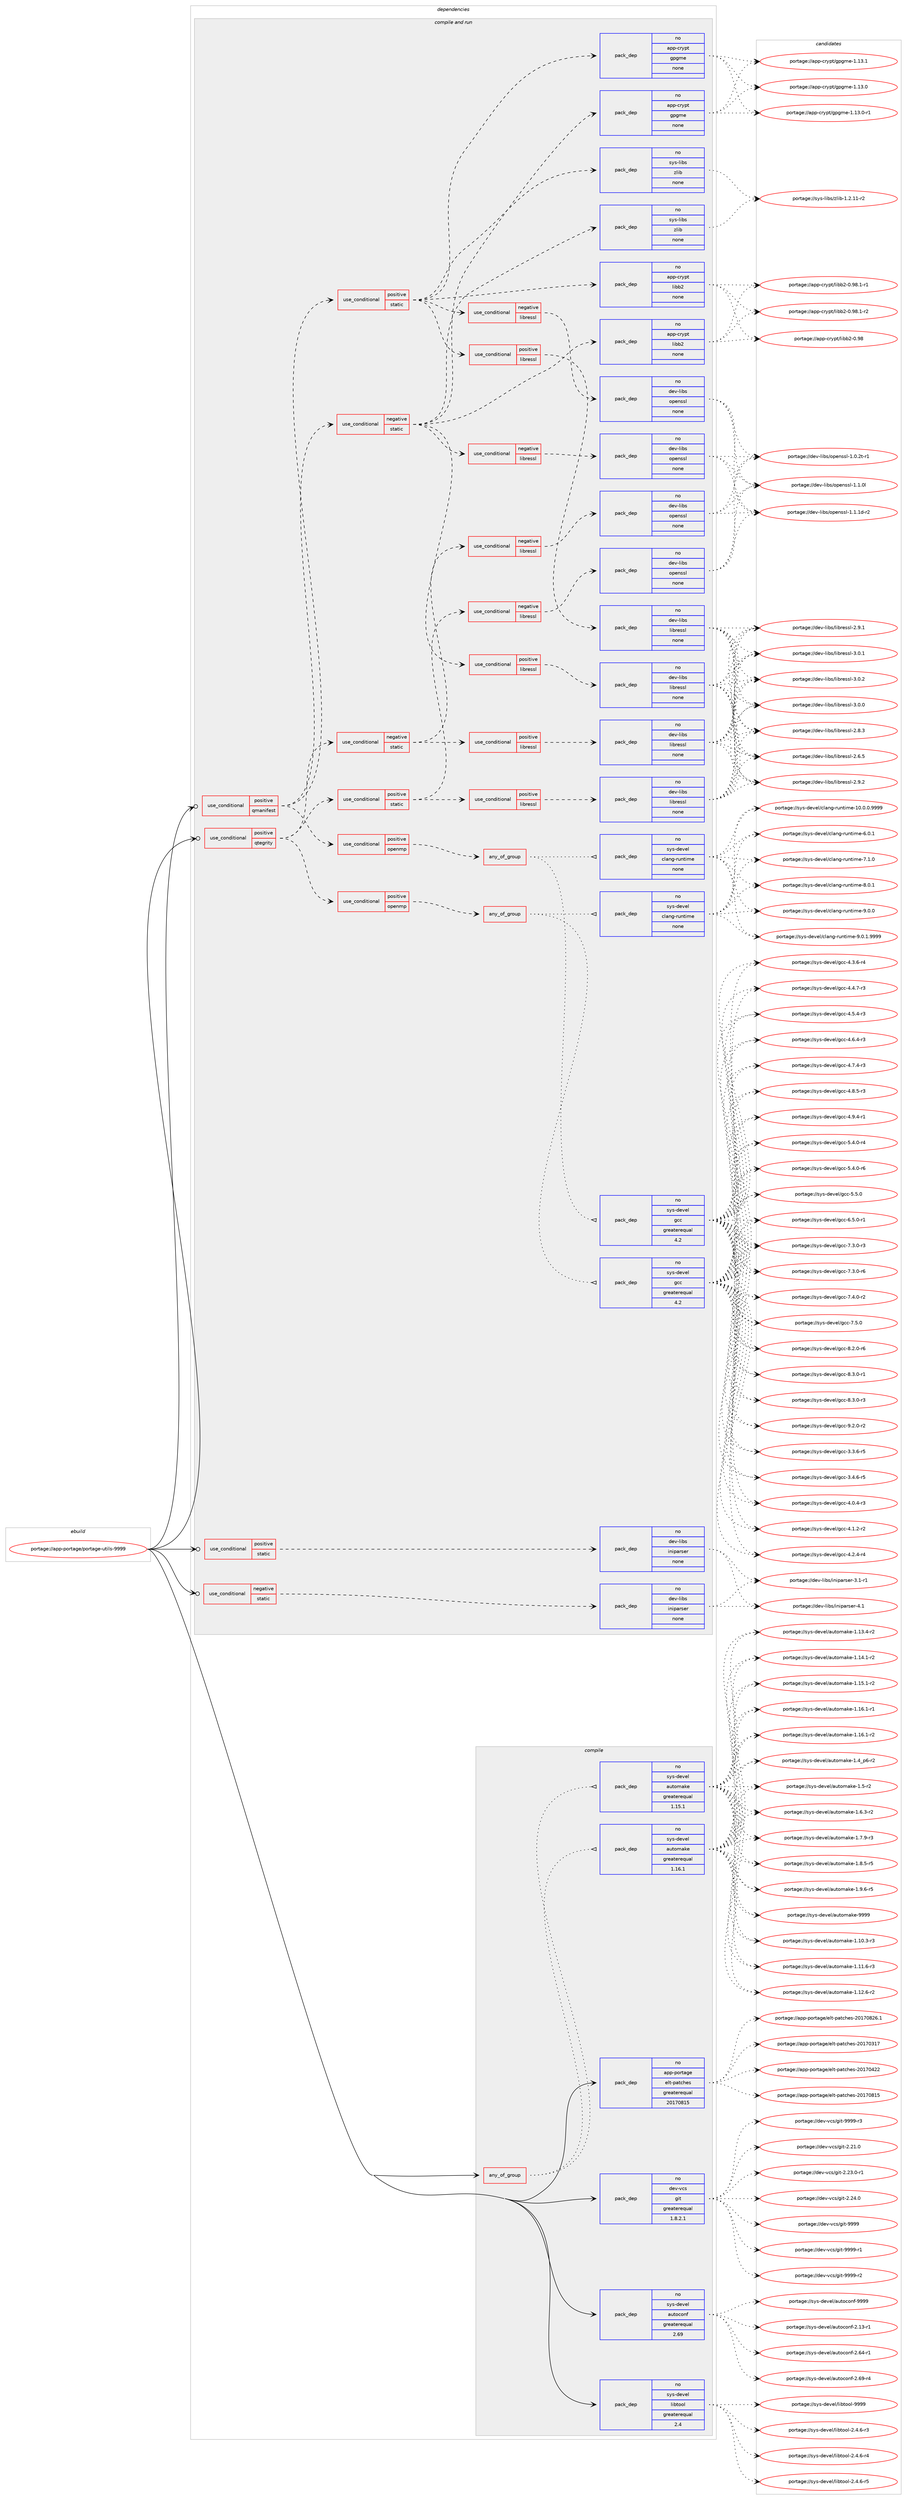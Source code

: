 digraph prolog {

# *************
# Graph options
# *************

newrank=true;
concentrate=true;
compound=true;
graph [rankdir=LR,fontname=Helvetica,fontsize=10,ranksep=1.5];#, ranksep=2.5, nodesep=0.2];
edge  [arrowhead=vee];
node  [fontname=Helvetica,fontsize=10];

# **********
# The ebuild
# **********

subgraph cluster_leftcol {
color=gray;
rank=same;
label=<<i>ebuild</i>>;
id [label="portage://app-portage/portage-utils-9999", color=red, width=4, href="../app-portage/portage-utils-9999.svg"];
}

# ****************
# The dependencies
# ****************

subgraph cluster_midcol {
color=gray;
label=<<i>dependencies</i>>;
subgraph cluster_compile {
fillcolor="#eeeeee";
style=filled;
label=<<i>compile</i>>;
subgraph any683 {
dependency42146 [label=<<TABLE BORDER="0" CELLBORDER="1" CELLSPACING="0" CELLPADDING="4"><TR><TD CELLPADDING="10">any_of_group</TD></TR></TABLE>>, shape=none, color=red];subgraph pack31049 {
dependency42147 [label=<<TABLE BORDER="0" CELLBORDER="1" CELLSPACING="0" CELLPADDING="4" WIDTH="220"><TR><TD ROWSPAN="6" CELLPADDING="30">pack_dep</TD></TR><TR><TD WIDTH="110">no</TD></TR><TR><TD>sys-devel</TD></TR><TR><TD>automake</TD></TR><TR><TD>greaterequal</TD></TR><TR><TD>1.16.1</TD></TR></TABLE>>, shape=none, color=blue];
}
dependency42146:e -> dependency42147:w [weight=20,style="dotted",arrowhead="oinv"];
subgraph pack31050 {
dependency42148 [label=<<TABLE BORDER="0" CELLBORDER="1" CELLSPACING="0" CELLPADDING="4" WIDTH="220"><TR><TD ROWSPAN="6" CELLPADDING="30">pack_dep</TD></TR><TR><TD WIDTH="110">no</TD></TR><TR><TD>sys-devel</TD></TR><TR><TD>automake</TD></TR><TR><TD>greaterequal</TD></TR><TR><TD>1.15.1</TD></TR></TABLE>>, shape=none, color=blue];
}
dependency42146:e -> dependency42148:w [weight=20,style="dotted",arrowhead="oinv"];
}
id:e -> dependency42146:w [weight=20,style="solid",arrowhead="vee"];
subgraph pack31051 {
dependency42149 [label=<<TABLE BORDER="0" CELLBORDER="1" CELLSPACING="0" CELLPADDING="4" WIDTH="220"><TR><TD ROWSPAN="6" CELLPADDING="30">pack_dep</TD></TR><TR><TD WIDTH="110">no</TD></TR><TR><TD>app-portage</TD></TR><TR><TD>elt-patches</TD></TR><TR><TD>greaterequal</TD></TR><TR><TD>20170815</TD></TR></TABLE>>, shape=none, color=blue];
}
id:e -> dependency42149:w [weight=20,style="solid",arrowhead="vee"];
subgraph pack31052 {
dependency42150 [label=<<TABLE BORDER="0" CELLBORDER="1" CELLSPACING="0" CELLPADDING="4" WIDTH="220"><TR><TD ROWSPAN="6" CELLPADDING="30">pack_dep</TD></TR><TR><TD WIDTH="110">no</TD></TR><TR><TD>dev-vcs</TD></TR><TR><TD>git</TD></TR><TR><TD>greaterequal</TD></TR><TR><TD>1.8.2.1</TD></TR></TABLE>>, shape=none, color=blue];
}
id:e -> dependency42150:w [weight=20,style="solid",arrowhead="vee"];
subgraph pack31053 {
dependency42151 [label=<<TABLE BORDER="0" CELLBORDER="1" CELLSPACING="0" CELLPADDING="4" WIDTH="220"><TR><TD ROWSPAN="6" CELLPADDING="30">pack_dep</TD></TR><TR><TD WIDTH="110">no</TD></TR><TR><TD>sys-devel</TD></TR><TR><TD>autoconf</TD></TR><TR><TD>greaterequal</TD></TR><TR><TD>2.69</TD></TR></TABLE>>, shape=none, color=blue];
}
id:e -> dependency42151:w [weight=20,style="solid",arrowhead="vee"];
subgraph pack31054 {
dependency42152 [label=<<TABLE BORDER="0" CELLBORDER="1" CELLSPACING="0" CELLPADDING="4" WIDTH="220"><TR><TD ROWSPAN="6" CELLPADDING="30">pack_dep</TD></TR><TR><TD WIDTH="110">no</TD></TR><TR><TD>sys-devel</TD></TR><TR><TD>libtool</TD></TR><TR><TD>greaterequal</TD></TR><TR><TD>2.4</TD></TR></TABLE>>, shape=none, color=blue];
}
id:e -> dependency42152:w [weight=20,style="solid",arrowhead="vee"];
}
subgraph cluster_compileandrun {
fillcolor="#eeeeee";
style=filled;
label=<<i>compile and run</i>>;
subgraph cond10396 {
dependency42153 [label=<<TABLE BORDER="0" CELLBORDER="1" CELLSPACING="0" CELLPADDING="4"><TR><TD ROWSPAN="3" CELLPADDING="10">use_conditional</TD></TR><TR><TD>negative</TD></TR><TR><TD>static</TD></TR></TABLE>>, shape=none, color=red];
subgraph pack31055 {
dependency42154 [label=<<TABLE BORDER="0" CELLBORDER="1" CELLSPACING="0" CELLPADDING="4" WIDTH="220"><TR><TD ROWSPAN="6" CELLPADDING="30">pack_dep</TD></TR><TR><TD WIDTH="110">no</TD></TR><TR><TD>dev-libs</TD></TR><TR><TD>iniparser</TD></TR><TR><TD>none</TD></TR><TR><TD></TD></TR></TABLE>>, shape=none, color=blue];
}
dependency42153:e -> dependency42154:w [weight=20,style="dashed",arrowhead="vee"];
}
id:e -> dependency42153:w [weight=20,style="solid",arrowhead="odotvee"];
subgraph cond10397 {
dependency42155 [label=<<TABLE BORDER="0" CELLBORDER="1" CELLSPACING="0" CELLPADDING="4"><TR><TD ROWSPAN="3" CELLPADDING="10">use_conditional</TD></TR><TR><TD>positive</TD></TR><TR><TD>qmanifest</TD></TR></TABLE>>, shape=none, color=red];
subgraph cond10398 {
dependency42156 [label=<<TABLE BORDER="0" CELLBORDER="1" CELLSPACING="0" CELLPADDING="4"><TR><TD ROWSPAN="3" CELLPADDING="10">use_conditional</TD></TR><TR><TD>positive</TD></TR><TR><TD>openmp</TD></TR></TABLE>>, shape=none, color=red];
subgraph any684 {
dependency42157 [label=<<TABLE BORDER="0" CELLBORDER="1" CELLSPACING="0" CELLPADDING="4"><TR><TD CELLPADDING="10">any_of_group</TD></TR></TABLE>>, shape=none, color=red];subgraph pack31056 {
dependency42158 [label=<<TABLE BORDER="0" CELLBORDER="1" CELLSPACING="0" CELLPADDING="4" WIDTH="220"><TR><TD ROWSPAN="6" CELLPADDING="30">pack_dep</TD></TR><TR><TD WIDTH="110">no</TD></TR><TR><TD>sys-devel</TD></TR><TR><TD>gcc</TD></TR><TR><TD>greaterequal</TD></TR><TR><TD>4.2</TD></TR></TABLE>>, shape=none, color=blue];
}
dependency42157:e -> dependency42158:w [weight=20,style="dotted",arrowhead="oinv"];
subgraph pack31057 {
dependency42159 [label=<<TABLE BORDER="0" CELLBORDER="1" CELLSPACING="0" CELLPADDING="4" WIDTH="220"><TR><TD ROWSPAN="6" CELLPADDING="30">pack_dep</TD></TR><TR><TD WIDTH="110">no</TD></TR><TR><TD>sys-devel</TD></TR><TR><TD>clang-runtime</TD></TR><TR><TD>none</TD></TR><TR><TD></TD></TR></TABLE>>, shape=none, color=blue];
}
dependency42157:e -> dependency42159:w [weight=20,style="dotted",arrowhead="oinv"];
}
dependency42156:e -> dependency42157:w [weight=20,style="dashed",arrowhead="vee"];
}
dependency42155:e -> dependency42156:w [weight=20,style="dashed",arrowhead="vee"];
subgraph cond10399 {
dependency42160 [label=<<TABLE BORDER="0" CELLBORDER="1" CELLSPACING="0" CELLPADDING="4"><TR><TD ROWSPAN="3" CELLPADDING="10">use_conditional</TD></TR><TR><TD>positive</TD></TR><TR><TD>static</TD></TR></TABLE>>, shape=none, color=red];
subgraph pack31058 {
dependency42161 [label=<<TABLE BORDER="0" CELLBORDER="1" CELLSPACING="0" CELLPADDING="4" WIDTH="220"><TR><TD ROWSPAN="6" CELLPADDING="30">pack_dep</TD></TR><TR><TD WIDTH="110">no</TD></TR><TR><TD>app-crypt</TD></TR><TR><TD>libb2</TD></TR><TR><TD>none</TD></TR><TR><TD></TD></TR></TABLE>>, shape=none, color=blue];
}
dependency42160:e -> dependency42161:w [weight=20,style="dashed",arrowhead="vee"];
subgraph cond10400 {
dependency42162 [label=<<TABLE BORDER="0" CELLBORDER="1" CELLSPACING="0" CELLPADDING="4"><TR><TD ROWSPAN="3" CELLPADDING="10">use_conditional</TD></TR><TR><TD>negative</TD></TR><TR><TD>libressl</TD></TR></TABLE>>, shape=none, color=red];
subgraph pack31059 {
dependency42163 [label=<<TABLE BORDER="0" CELLBORDER="1" CELLSPACING="0" CELLPADDING="4" WIDTH="220"><TR><TD ROWSPAN="6" CELLPADDING="30">pack_dep</TD></TR><TR><TD WIDTH="110">no</TD></TR><TR><TD>dev-libs</TD></TR><TR><TD>openssl</TD></TR><TR><TD>none</TD></TR><TR><TD></TD></TR></TABLE>>, shape=none, color=blue];
}
dependency42162:e -> dependency42163:w [weight=20,style="dashed",arrowhead="vee"];
}
dependency42160:e -> dependency42162:w [weight=20,style="dashed",arrowhead="vee"];
subgraph cond10401 {
dependency42164 [label=<<TABLE BORDER="0" CELLBORDER="1" CELLSPACING="0" CELLPADDING="4"><TR><TD ROWSPAN="3" CELLPADDING="10">use_conditional</TD></TR><TR><TD>positive</TD></TR><TR><TD>libressl</TD></TR></TABLE>>, shape=none, color=red];
subgraph pack31060 {
dependency42165 [label=<<TABLE BORDER="0" CELLBORDER="1" CELLSPACING="0" CELLPADDING="4" WIDTH="220"><TR><TD ROWSPAN="6" CELLPADDING="30">pack_dep</TD></TR><TR><TD WIDTH="110">no</TD></TR><TR><TD>dev-libs</TD></TR><TR><TD>libressl</TD></TR><TR><TD>none</TD></TR><TR><TD></TD></TR></TABLE>>, shape=none, color=blue];
}
dependency42164:e -> dependency42165:w [weight=20,style="dashed",arrowhead="vee"];
}
dependency42160:e -> dependency42164:w [weight=20,style="dashed",arrowhead="vee"];
subgraph pack31061 {
dependency42166 [label=<<TABLE BORDER="0" CELLBORDER="1" CELLSPACING="0" CELLPADDING="4" WIDTH="220"><TR><TD ROWSPAN="6" CELLPADDING="30">pack_dep</TD></TR><TR><TD WIDTH="110">no</TD></TR><TR><TD>sys-libs</TD></TR><TR><TD>zlib</TD></TR><TR><TD>none</TD></TR><TR><TD></TD></TR></TABLE>>, shape=none, color=blue];
}
dependency42160:e -> dependency42166:w [weight=20,style="dashed",arrowhead="vee"];
subgraph pack31062 {
dependency42167 [label=<<TABLE BORDER="0" CELLBORDER="1" CELLSPACING="0" CELLPADDING="4" WIDTH="220"><TR><TD ROWSPAN="6" CELLPADDING="30">pack_dep</TD></TR><TR><TD WIDTH="110">no</TD></TR><TR><TD>app-crypt</TD></TR><TR><TD>gpgme</TD></TR><TR><TD>none</TD></TR><TR><TD></TD></TR></TABLE>>, shape=none, color=blue];
}
dependency42160:e -> dependency42167:w [weight=20,style="dashed",arrowhead="vee"];
}
dependency42155:e -> dependency42160:w [weight=20,style="dashed",arrowhead="vee"];
subgraph cond10402 {
dependency42168 [label=<<TABLE BORDER="0" CELLBORDER="1" CELLSPACING="0" CELLPADDING="4"><TR><TD ROWSPAN="3" CELLPADDING="10">use_conditional</TD></TR><TR><TD>negative</TD></TR><TR><TD>static</TD></TR></TABLE>>, shape=none, color=red];
subgraph pack31063 {
dependency42169 [label=<<TABLE BORDER="0" CELLBORDER="1" CELLSPACING="0" CELLPADDING="4" WIDTH="220"><TR><TD ROWSPAN="6" CELLPADDING="30">pack_dep</TD></TR><TR><TD WIDTH="110">no</TD></TR><TR><TD>app-crypt</TD></TR><TR><TD>libb2</TD></TR><TR><TD>none</TD></TR><TR><TD></TD></TR></TABLE>>, shape=none, color=blue];
}
dependency42168:e -> dependency42169:w [weight=20,style="dashed",arrowhead="vee"];
subgraph cond10403 {
dependency42170 [label=<<TABLE BORDER="0" CELLBORDER="1" CELLSPACING="0" CELLPADDING="4"><TR><TD ROWSPAN="3" CELLPADDING="10">use_conditional</TD></TR><TR><TD>negative</TD></TR><TR><TD>libressl</TD></TR></TABLE>>, shape=none, color=red];
subgraph pack31064 {
dependency42171 [label=<<TABLE BORDER="0" CELLBORDER="1" CELLSPACING="0" CELLPADDING="4" WIDTH="220"><TR><TD ROWSPAN="6" CELLPADDING="30">pack_dep</TD></TR><TR><TD WIDTH="110">no</TD></TR><TR><TD>dev-libs</TD></TR><TR><TD>openssl</TD></TR><TR><TD>none</TD></TR><TR><TD></TD></TR></TABLE>>, shape=none, color=blue];
}
dependency42170:e -> dependency42171:w [weight=20,style="dashed",arrowhead="vee"];
}
dependency42168:e -> dependency42170:w [weight=20,style="dashed",arrowhead="vee"];
subgraph cond10404 {
dependency42172 [label=<<TABLE BORDER="0" CELLBORDER="1" CELLSPACING="0" CELLPADDING="4"><TR><TD ROWSPAN="3" CELLPADDING="10">use_conditional</TD></TR><TR><TD>positive</TD></TR><TR><TD>libressl</TD></TR></TABLE>>, shape=none, color=red];
subgraph pack31065 {
dependency42173 [label=<<TABLE BORDER="0" CELLBORDER="1" CELLSPACING="0" CELLPADDING="4" WIDTH="220"><TR><TD ROWSPAN="6" CELLPADDING="30">pack_dep</TD></TR><TR><TD WIDTH="110">no</TD></TR><TR><TD>dev-libs</TD></TR><TR><TD>libressl</TD></TR><TR><TD>none</TD></TR><TR><TD></TD></TR></TABLE>>, shape=none, color=blue];
}
dependency42172:e -> dependency42173:w [weight=20,style="dashed",arrowhead="vee"];
}
dependency42168:e -> dependency42172:w [weight=20,style="dashed",arrowhead="vee"];
subgraph pack31066 {
dependency42174 [label=<<TABLE BORDER="0" CELLBORDER="1" CELLSPACING="0" CELLPADDING="4" WIDTH="220"><TR><TD ROWSPAN="6" CELLPADDING="30">pack_dep</TD></TR><TR><TD WIDTH="110">no</TD></TR><TR><TD>sys-libs</TD></TR><TR><TD>zlib</TD></TR><TR><TD>none</TD></TR><TR><TD></TD></TR></TABLE>>, shape=none, color=blue];
}
dependency42168:e -> dependency42174:w [weight=20,style="dashed",arrowhead="vee"];
subgraph pack31067 {
dependency42175 [label=<<TABLE BORDER="0" CELLBORDER="1" CELLSPACING="0" CELLPADDING="4" WIDTH="220"><TR><TD ROWSPAN="6" CELLPADDING="30">pack_dep</TD></TR><TR><TD WIDTH="110">no</TD></TR><TR><TD>app-crypt</TD></TR><TR><TD>gpgme</TD></TR><TR><TD>none</TD></TR><TR><TD></TD></TR></TABLE>>, shape=none, color=blue];
}
dependency42168:e -> dependency42175:w [weight=20,style="dashed",arrowhead="vee"];
}
dependency42155:e -> dependency42168:w [weight=20,style="dashed",arrowhead="vee"];
}
id:e -> dependency42155:w [weight=20,style="solid",arrowhead="odotvee"];
subgraph cond10405 {
dependency42176 [label=<<TABLE BORDER="0" CELLBORDER="1" CELLSPACING="0" CELLPADDING="4"><TR><TD ROWSPAN="3" CELLPADDING="10">use_conditional</TD></TR><TR><TD>positive</TD></TR><TR><TD>qtegrity</TD></TR></TABLE>>, shape=none, color=red];
subgraph cond10406 {
dependency42177 [label=<<TABLE BORDER="0" CELLBORDER="1" CELLSPACING="0" CELLPADDING="4"><TR><TD ROWSPAN="3" CELLPADDING="10">use_conditional</TD></TR><TR><TD>positive</TD></TR><TR><TD>openmp</TD></TR></TABLE>>, shape=none, color=red];
subgraph any685 {
dependency42178 [label=<<TABLE BORDER="0" CELLBORDER="1" CELLSPACING="0" CELLPADDING="4"><TR><TD CELLPADDING="10">any_of_group</TD></TR></TABLE>>, shape=none, color=red];subgraph pack31068 {
dependency42179 [label=<<TABLE BORDER="0" CELLBORDER="1" CELLSPACING="0" CELLPADDING="4" WIDTH="220"><TR><TD ROWSPAN="6" CELLPADDING="30">pack_dep</TD></TR><TR><TD WIDTH="110">no</TD></TR><TR><TD>sys-devel</TD></TR><TR><TD>gcc</TD></TR><TR><TD>greaterequal</TD></TR><TR><TD>4.2</TD></TR></TABLE>>, shape=none, color=blue];
}
dependency42178:e -> dependency42179:w [weight=20,style="dotted",arrowhead="oinv"];
subgraph pack31069 {
dependency42180 [label=<<TABLE BORDER="0" CELLBORDER="1" CELLSPACING="0" CELLPADDING="4" WIDTH="220"><TR><TD ROWSPAN="6" CELLPADDING="30">pack_dep</TD></TR><TR><TD WIDTH="110">no</TD></TR><TR><TD>sys-devel</TD></TR><TR><TD>clang-runtime</TD></TR><TR><TD>none</TD></TR><TR><TD></TD></TR></TABLE>>, shape=none, color=blue];
}
dependency42178:e -> dependency42180:w [weight=20,style="dotted",arrowhead="oinv"];
}
dependency42177:e -> dependency42178:w [weight=20,style="dashed",arrowhead="vee"];
}
dependency42176:e -> dependency42177:w [weight=20,style="dashed",arrowhead="vee"];
subgraph cond10407 {
dependency42181 [label=<<TABLE BORDER="0" CELLBORDER="1" CELLSPACING="0" CELLPADDING="4"><TR><TD ROWSPAN="3" CELLPADDING="10">use_conditional</TD></TR><TR><TD>positive</TD></TR><TR><TD>static</TD></TR></TABLE>>, shape=none, color=red];
subgraph cond10408 {
dependency42182 [label=<<TABLE BORDER="0" CELLBORDER="1" CELLSPACING="0" CELLPADDING="4"><TR><TD ROWSPAN="3" CELLPADDING="10">use_conditional</TD></TR><TR><TD>negative</TD></TR><TR><TD>libressl</TD></TR></TABLE>>, shape=none, color=red];
subgraph pack31070 {
dependency42183 [label=<<TABLE BORDER="0" CELLBORDER="1" CELLSPACING="0" CELLPADDING="4" WIDTH="220"><TR><TD ROWSPAN="6" CELLPADDING="30">pack_dep</TD></TR><TR><TD WIDTH="110">no</TD></TR><TR><TD>dev-libs</TD></TR><TR><TD>openssl</TD></TR><TR><TD>none</TD></TR><TR><TD></TD></TR></TABLE>>, shape=none, color=blue];
}
dependency42182:e -> dependency42183:w [weight=20,style="dashed",arrowhead="vee"];
}
dependency42181:e -> dependency42182:w [weight=20,style="dashed",arrowhead="vee"];
subgraph cond10409 {
dependency42184 [label=<<TABLE BORDER="0" CELLBORDER="1" CELLSPACING="0" CELLPADDING="4"><TR><TD ROWSPAN="3" CELLPADDING="10">use_conditional</TD></TR><TR><TD>positive</TD></TR><TR><TD>libressl</TD></TR></TABLE>>, shape=none, color=red];
subgraph pack31071 {
dependency42185 [label=<<TABLE BORDER="0" CELLBORDER="1" CELLSPACING="0" CELLPADDING="4" WIDTH="220"><TR><TD ROWSPAN="6" CELLPADDING="30">pack_dep</TD></TR><TR><TD WIDTH="110">no</TD></TR><TR><TD>dev-libs</TD></TR><TR><TD>libressl</TD></TR><TR><TD>none</TD></TR><TR><TD></TD></TR></TABLE>>, shape=none, color=blue];
}
dependency42184:e -> dependency42185:w [weight=20,style="dashed",arrowhead="vee"];
}
dependency42181:e -> dependency42184:w [weight=20,style="dashed",arrowhead="vee"];
}
dependency42176:e -> dependency42181:w [weight=20,style="dashed",arrowhead="vee"];
subgraph cond10410 {
dependency42186 [label=<<TABLE BORDER="0" CELLBORDER="1" CELLSPACING="0" CELLPADDING="4"><TR><TD ROWSPAN="3" CELLPADDING="10">use_conditional</TD></TR><TR><TD>negative</TD></TR><TR><TD>static</TD></TR></TABLE>>, shape=none, color=red];
subgraph cond10411 {
dependency42187 [label=<<TABLE BORDER="0" CELLBORDER="1" CELLSPACING="0" CELLPADDING="4"><TR><TD ROWSPAN="3" CELLPADDING="10">use_conditional</TD></TR><TR><TD>negative</TD></TR><TR><TD>libressl</TD></TR></TABLE>>, shape=none, color=red];
subgraph pack31072 {
dependency42188 [label=<<TABLE BORDER="0" CELLBORDER="1" CELLSPACING="0" CELLPADDING="4" WIDTH="220"><TR><TD ROWSPAN="6" CELLPADDING="30">pack_dep</TD></TR><TR><TD WIDTH="110">no</TD></TR><TR><TD>dev-libs</TD></TR><TR><TD>openssl</TD></TR><TR><TD>none</TD></TR><TR><TD></TD></TR></TABLE>>, shape=none, color=blue];
}
dependency42187:e -> dependency42188:w [weight=20,style="dashed",arrowhead="vee"];
}
dependency42186:e -> dependency42187:w [weight=20,style="dashed",arrowhead="vee"];
subgraph cond10412 {
dependency42189 [label=<<TABLE BORDER="0" CELLBORDER="1" CELLSPACING="0" CELLPADDING="4"><TR><TD ROWSPAN="3" CELLPADDING="10">use_conditional</TD></TR><TR><TD>positive</TD></TR><TR><TD>libressl</TD></TR></TABLE>>, shape=none, color=red];
subgraph pack31073 {
dependency42190 [label=<<TABLE BORDER="0" CELLBORDER="1" CELLSPACING="0" CELLPADDING="4" WIDTH="220"><TR><TD ROWSPAN="6" CELLPADDING="30">pack_dep</TD></TR><TR><TD WIDTH="110">no</TD></TR><TR><TD>dev-libs</TD></TR><TR><TD>libressl</TD></TR><TR><TD>none</TD></TR><TR><TD></TD></TR></TABLE>>, shape=none, color=blue];
}
dependency42189:e -> dependency42190:w [weight=20,style="dashed",arrowhead="vee"];
}
dependency42186:e -> dependency42189:w [weight=20,style="dashed",arrowhead="vee"];
}
dependency42176:e -> dependency42186:w [weight=20,style="dashed",arrowhead="vee"];
}
id:e -> dependency42176:w [weight=20,style="solid",arrowhead="odotvee"];
subgraph cond10413 {
dependency42191 [label=<<TABLE BORDER="0" CELLBORDER="1" CELLSPACING="0" CELLPADDING="4"><TR><TD ROWSPAN="3" CELLPADDING="10">use_conditional</TD></TR><TR><TD>positive</TD></TR><TR><TD>static</TD></TR></TABLE>>, shape=none, color=red];
subgraph pack31074 {
dependency42192 [label=<<TABLE BORDER="0" CELLBORDER="1" CELLSPACING="0" CELLPADDING="4" WIDTH="220"><TR><TD ROWSPAN="6" CELLPADDING="30">pack_dep</TD></TR><TR><TD WIDTH="110">no</TD></TR><TR><TD>dev-libs</TD></TR><TR><TD>iniparser</TD></TR><TR><TD>none</TD></TR><TR><TD></TD></TR></TABLE>>, shape=none, color=blue];
}
dependency42191:e -> dependency42192:w [weight=20,style="dashed",arrowhead="vee"];
}
id:e -> dependency42191:w [weight=20,style="solid",arrowhead="odotvee"];
}
subgraph cluster_run {
fillcolor="#eeeeee";
style=filled;
label=<<i>run</i>>;
}
}

# **************
# The candidates
# **************

subgraph cluster_choices {
rank=same;
color=gray;
label=<<i>candidates</i>>;

subgraph choice31049 {
color=black;
nodesep=1;
choiceportage11512111545100101118101108479711711611110997107101454946494846514511451 [label="portage://sys-devel/automake-1.10.3-r3", color=red, width=4,href="../sys-devel/automake-1.10.3-r3.svg"];
choiceportage11512111545100101118101108479711711611110997107101454946494946544511451 [label="portage://sys-devel/automake-1.11.6-r3", color=red, width=4,href="../sys-devel/automake-1.11.6-r3.svg"];
choiceportage11512111545100101118101108479711711611110997107101454946495046544511450 [label="portage://sys-devel/automake-1.12.6-r2", color=red, width=4,href="../sys-devel/automake-1.12.6-r2.svg"];
choiceportage11512111545100101118101108479711711611110997107101454946495146524511450 [label="portage://sys-devel/automake-1.13.4-r2", color=red, width=4,href="../sys-devel/automake-1.13.4-r2.svg"];
choiceportage11512111545100101118101108479711711611110997107101454946495246494511450 [label="portage://sys-devel/automake-1.14.1-r2", color=red, width=4,href="../sys-devel/automake-1.14.1-r2.svg"];
choiceportage11512111545100101118101108479711711611110997107101454946495346494511450 [label="portage://sys-devel/automake-1.15.1-r2", color=red, width=4,href="../sys-devel/automake-1.15.1-r2.svg"];
choiceportage11512111545100101118101108479711711611110997107101454946495446494511449 [label="portage://sys-devel/automake-1.16.1-r1", color=red, width=4,href="../sys-devel/automake-1.16.1-r1.svg"];
choiceportage11512111545100101118101108479711711611110997107101454946495446494511450 [label="portage://sys-devel/automake-1.16.1-r2", color=red, width=4,href="../sys-devel/automake-1.16.1-r2.svg"];
choiceportage115121115451001011181011084797117116111109971071014549465295112544511450 [label="portage://sys-devel/automake-1.4_p6-r2", color=red, width=4,href="../sys-devel/automake-1.4_p6-r2.svg"];
choiceportage11512111545100101118101108479711711611110997107101454946534511450 [label="portage://sys-devel/automake-1.5-r2", color=red, width=4,href="../sys-devel/automake-1.5-r2.svg"];
choiceportage115121115451001011181011084797117116111109971071014549465446514511450 [label="portage://sys-devel/automake-1.6.3-r2", color=red, width=4,href="../sys-devel/automake-1.6.3-r2.svg"];
choiceportage115121115451001011181011084797117116111109971071014549465546574511451 [label="portage://sys-devel/automake-1.7.9-r3", color=red, width=4,href="../sys-devel/automake-1.7.9-r3.svg"];
choiceportage115121115451001011181011084797117116111109971071014549465646534511453 [label="portage://sys-devel/automake-1.8.5-r5", color=red, width=4,href="../sys-devel/automake-1.8.5-r5.svg"];
choiceportage115121115451001011181011084797117116111109971071014549465746544511453 [label="portage://sys-devel/automake-1.9.6-r5", color=red, width=4,href="../sys-devel/automake-1.9.6-r5.svg"];
choiceportage115121115451001011181011084797117116111109971071014557575757 [label="portage://sys-devel/automake-9999", color=red, width=4,href="../sys-devel/automake-9999.svg"];
dependency42147:e -> choiceportage11512111545100101118101108479711711611110997107101454946494846514511451:w [style=dotted,weight="100"];
dependency42147:e -> choiceportage11512111545100101118101108479711711611110997107101454946494946544511451:w [style=dotted,weight="100"];
dependency42147:e -> choiceportage11512111545100101118101108479711711611110997107101454946495046544511450:w [style=dotted,weight="100"];
dependency42147:e -> choiceportage11512111545100101118101108479711711611110997107101454946495146524511450:w [style=dotted,weight="100"];
dependency42147:e -> choiceportage11512111545100101118101108479711711611110997107101454946495246494511450:w [style=dotted,weight="100"];
dependency42147:e -> choiceportage11512111545100101118101108479711711611110997107101454946495346494511450:w [style=dotted,weight="100"];
dependency42147:e -> choiceportage11512111545100101118101108479711711611110997107101454946495446494511449:w [style=dotted,weight="100"];
dependency42147:e -> choiceportage11512111545100101118101108479711711611110997107101454946495446494511450:w [style=dotted,weight="100"];
dependency42147:e -> choiceportage115121115451001011181011084797117116111109971071014549465295112544511450:w [style=dotted,weight="100"];
dependency42147:e -> choiceportage11512111545100101118101108479711711611110997107101454946534511450:w [style=dotted,weight="100"];
dependency42147:e -> choiceportage115121115451001011181011084797117116111109971071014549465446514511450:w [style=dotted,weight="100"];
dependency42147:e -> choiceportage115121115451001011181011084797117116111109971071014549465546574511451:w [style=dotted,weight="100"];
dependency42147:e -> choiceportage115121115451001011181011084797117116111109971071014549465646534511453:w [style=dotted,weight="100"];
dependency42147:e -> choiceportage115121115451001011181011084797117116111109971071014549465746544511453:w [style=dotted,weight="100"];
dependency42147:e -> choiceportage115121115451001011181011084797117116111109971071014557575757:w [style=dotted,weight="100"];
}
subgraph choice31050 {
color=black;
nodesep=1;
choiceportage11512111545100101118101108479711711611110997107101454946494846514511451 [label="portage://sys-devel/automake-1.10.3-r3", color=red, width=4,href="../sys-devel/automake-1.10.3-r3.svg"];
choiceportage11512111545100101118101108479711711611110997107101454946494946544511451 [label="portage://sys-devel/automake-1.11.6-r3", color=red, width=4,href="../sys-devel/automake-1.11.6-r3.svg"];
choiceportage11512111545100101118101108479711711611110997107101454946495046544511450 [label="portage://sys-devel/automake-1.12.6-r2", color=red, width=4,href="../sys-devel/automake-1.12.6-r2.svg"];
choiceportage11512111545100101118101108479711711611110997107101454946495146524511450 [label="portage://sys-devel/automake-1.13.4-r2", color=red, width=4,href="../sys-devel/automake-1.13.4-r2.svg"];
choiceportage11512111545100101118101108479711711611110997107101454946495246494511450 [label="portage://sys-devel/automake-1.14.1-r2", color=red, width=4,href="../sys-devel/automake-1.14.1-r2.svg"];
choiceportage11512111545100101118101108479711711611110997107101454946495346494511450 [label="portage://sys-devel/automake-1.15.1-r2", color=red, width=4,href="../sys-devel/automake-1.15.1-r2.svg"];
choiceportage11512111545100101118101108479711711611110997107101454946495446494511449 [label="portage://sys-devel/automake-1.16.1-r1", color=red, width=4,href="../sys-devel/automake-1.16.1-r1.svg"];
choiceportage11512111545100101118101108479711711611110997107101454946495446494511450 [label="portage://sys-devel/automake-1.16.1-r2", color=red, width=4,href="../sys-devel/automake-1.16.1-r2.svg"];
choiceportage115121115451001011181011084797117116111109971071014549465295112544511450 [label="portage://sys-devel/automake-1.4_p6-r2", color=red, width=4,href="../sys-devel/automake-1.4_p6-r2.svg"];
choiceportage11512111545100101118101108479711711611110997107101454946534511450 [label="portage://sys-devel/automake-1.5-r2", color=red, width=4,href="../sys-devel/automake-1.5-r2.svg"];
choiceportage115121115451001011181011084797117116111109971071014549465446514511450 [label="portage://sys-devel/automake-1.6.3-r2", color=red, width=4,href="../sys-devel/automake-1.6.3-r2.svg"];
choiceportage115121115451001011181011084797117116111109971071014549465546574511451 [label="portage://sys-devel/automake-1.7.9-r3", color=red, width=4,href="../sys-devel/automake-1.7.9-r3.svg"];
choiceportage115121115451001011181011084797117116111109971071014549465646534511453 [label="portage://sys-devel/automake-1.8.5-r5", color=red, width=4,href="../sys-devel/automake-1.8.5-r5.svg"];
choiceportage115121115451001011181011084797117116111109971071014549465746544511453 [label="portage://sys-devel/automake-1.9.6-r5", color=red, width=4,href="../sys-devel/automake-1.9.6-r5.svg"];
choiceportage115121115451001011181011084797117116111109971071014557575757 [label="portage://sys-devel/automake-9999", color=red, width=4,href="../sys-devel/automake-9999.svg"];
dependency42148:e -> choiceportage11512111545100101118101108479711711611110997107101454946494846514511451:w [style=dotted,weight="100"];
dependency42148:e -> choiceportage11512111545100101118101108479711711611110997107101454946494946544511451:w [style=dotted,weight="100"];
dependency42148:e -> choiceportage11512111545100101118101108479711711611110997107101454946495046544511450:w [style=dotted,weight="100"];
dependency42148:e -> choiceportage11512111545100101118101108479711711611110997107101454946495146524511450:w [style=dotted,weight="100"];
dependency42148:e -> choiceportage11512111545100101118101108479711711611110997107101454946495246494511450:w [style=dotted,weight="100"];
dependency42148:e -> choiceportage11512111545100101118101108479711711611110997107101454946495346494511450:w [style=dotted,weight="100"];
dependency42148:e -> choiceportage11512111545100101118101108479711711611110997107101454946495446494511449:w [style=dotted,weight="100"];
dependency42148:e -> choiceportage11512111545100101118101108479711711611110997107101454946495446494511450:w [style=dotted,weight="100"];
dependency42148:e -> choiceportage115121115451001011181011084797117116111109971071014549465295112544511450:w [style=dotted,weight="100"];
dependency42148:e -> choiceportage11512111545100101118101108479711711611110997107101454946534511450:w [style=dotted,weight="100"];
dependency42148:e -> choiceportage115121115451001011181011084797117116111109971071014549465446514511450:w [style=dotted,weight="100"];
dependency42148:e -> choiceportage115121115451001011181011084797117116111109971071014549465546574511451:w [style=dotted,weight="100"];
dependency42148:e -> choiceportage115121115451001011181011084797117116111109971071014549465646534511453:w [style=dotted,weight="100"];
dependency42148:e -> choiceportage115121115451001011181011084797117116111109971071014549465746544511453:w [style=dotted,weight="100"];
dependency42148:e -> choiceportage115121115451001011181011084797117116111109971071014557575757:w [style=dotted,weight="100"];
}
subgraph choice31051 {
color=black;
nodesep=1;
choiceportage97112112451121111141169710310147101108116451129711699104101115455048495548514955 [label="portage://app-portage/elt-patches-20170317", color=red, width=4,href="../app-portage/elt-patches-20170317.svg"];
choiceportage97112112451121111141169710310147101108116451129711699104101115455048495548525050 [label="portage://app-portage/elt-patches-20170422", color=red, width=4,href="../app-portage/elt-patches-20170422.svg"];
choiceportage97112112451121111141169710310147101108116451129711699104101115455048495548564953 [label="portage://app-portage/elt-patches-20170815", color=red, width=4,href="../app-portage/elt-patches-20170815.svg"];
choiceportage971121124511211111411697103101471011081164511297116991041011154550484955485650544649 [label="portage://app-portage/elt-patches-20170826.1", color=red, width=4,href="../app-portage/elt-patches-20170826.1.svg"];
dependency42149:e -> choiceportage97112112451121111141169710310147101108116451129711699104101115455048495548514955:w [style=dotted,weight="100"];
dependency42149:e -> choiceportage97112112451121111141169710310147101108116451129711699104101115455048495548525050:w [style=dotted,weight="100"];
dependency42149:e -> choiceportage97112112451121111141169710310147101108116451129711699104101115455048495548564953:w [style=dotted,weight="100"];
dependency42149:e -> choiceportage971121124511211111411697103101471011081164511297116991041011154550484955485650544649:w [style=dotted,weight="100"];
}
subgraph choice31052 {
color=black;
nodesep=1;
choiceportage10010111845118991154710310511645504650494648 [label="portage://dev-vcs/git-2.21.0", color=red, width=4,href="../dev-vcs/git-2.21.0.svg"];
choiceportage100101118451189911547103105116455046505146484511449 [label="portage://dev-vcs/git-2.23.0-r1", color=red, width=4,href="../dev-vcs/git-2.23.0-r1.svg"];
choiceportage10010111845118991154710310511645504650524648 [label="portage://dev-vcs/git-2.24.0", color=red, width=4,href="../dev-vcs/git-2.24.0.svg"];
choiceportage1001011184511899115471031051164557575757 [label="portage://dev-vcs/git-9999", color=red, width=4,href="../dev-vcs/git-9999.svg"];
choiceportage10010111845118991154710310511645575757574511449 [label="portage://dev-vcs/git-9999-r1", color=red, width=4,href="../dev-vcs/git-9999-r1.svg"];
choiceportage10010111845118991154710310511645575757574511450 [label="portage://dev-vcs/git-9999-r2", color=red, width=4,href="../dev-vcs/git-9999-r2.svg"];
choiceportage10010111845118991154710310511645575757574511451 [label="portage://dev-vcs/git-9999-r3", color=red, width=4,href="../dev-vcs/git-9999-r3.svg"];
dependency42150:e -> choiceportage10010111845118991154710310511645504650494648:w [style=dotted,weight="100"];
dependency42150:e -> choiceportage100101118451189911547103105116455046505146484511449:w [style=dotted,weight="100"];
dependency42150:e -> choiceportage10010111845118991154710310511645504650524648:w [style=dotted,weight="100"];
dependency42150:e -> choiceportage1001011184511899115471031051164557575757:w [style=dotted,weight="100"];
dependency42150:e -> choiceportage10010111845118991154710310511645575757574511449:w [style=dotted,weight="100"];
dependency42150:e -> choiceportage10010111845118991154710310511645575757574511450:w [style=dotted,weight="100"];
dependency42150:e -> choiceportage10010111845118991154710310511645575757574511451:w [style=dotted,weight="100"];
}
subgraph choice31053 {
color=black;
nodesep=1;
choiceportage1151211154510010111810110847971171161119911111010245504649514511449 [label="portage://sys-devel/autoconf-2.13-r1", color=red, width=4,href="../sys-devel/autoconf-2.13-r1.svg"];
choiceportage1151211154510010111810110847971171161119911111010245504654524511449 [label="portage://sys-devel/autoconf-2.64-r1", color=red, width=4,href="../sys-devel/autoconf-2.64-r1.svg"];
choiceportage1151211154510010111810110847971171161119911111010245504654574511452 [label="portage://sys-devel/autoconf-2.69-r4", color=red, width=4,href="../sys-devel/autoconf-2.69-r4.svg"];
choiceportage115121115451001011181011084797117116111991111101024557575757 [label="portage://sys-devel/autoconf-9999", color=red, width=4,href="../sys-devel/autoconf-9999.svg"];
dependency42151:e -> choiceportage1151211154510010111810110847971171161119911111010245504649514511449:w [style=dotted,weight="100"];
dependency42151:e -> choiceportage1151211154510010111810110847971171161119911111010245504654524511449:w [style=dotted,weight="100"];
dependency42151:e -> choiceportage1151211154510010111810110847971171161119911111010245504654574511452:w [style=dotted,weight="100"];
dependency42151:e -> choiceportage115121115451001011181011084797117116111991111101024557575757:w [style=dotted,weight="100"];
}
subgraph choice31054 {
color=black;
nodesep=1;
choiceportage1151211154510010111810110847108105981161111111084550465246544511451 [label="portage://sys-devel/libtool-2.4.6-r3", color=red, width=4,href="../sys-devel/libtool-2.4.6-r3.svg"];
choiceportage1151211154510010111810110847108105981161111111084550465246544511452 [label="portage://sys-devel/libtool-2.4.6-r4", color=red, width=4,href="../sys-devel/libtool-2.4.6-r4.svg"];
choiceportage1151211154510010111810110847108105981161111111084550465246544511453 [label="portage://sys-devel/libtool-2.4.6-r5", color=red, width=4,href="../sys-devel/libtool-2.4.6-r5.svg"];
choiceportage1151211154510010111810110847108105981161111111084557575757 [label="portage://sys-devel/libtool-9999", color=red, width=4,href="../sys-devel/libtool-9999.svg"];
dependency42152:e -> choiceportage1151211154510010111810110847108105981161111111084550465246544511451:w [style=dotted,weight="100"];
dependency42152:e -> choiceportage1151211154510010111810110847108105981161111111084550465246544511452:w [style=dotted,weight="100"];
dependency42152:e -> choiceportage1151211154510010111810110847108105981161111111084550465246544511453:w [style=dotted,weight="100"];
dependency42152:e -> choiceportage1151211154510010111810110847108105981161111111084557575757:w [style=dotted,weight="100"];
}
subgraph choice31055 {
color=black;
nodesep=1;
choiceportage10010111845108105981154710511010511297114115101114455146494511449 [label="portage://dev-libs/iniparser-3.1-r1", color=red, width=4,href="../dev-libs/iniparser-3.1-r1.svg"];
choiceportage1001011184510810598115471051101051129711411510111445524649 [label="portage://dev-libs/iniparser-4.1", color=red, width=4,href="../dev-libs/iniparser-4.1.svg"];
dependency42154:e -> choiceportage10010111845108105981154710511010511297114115101114455146494511449:w [style=dotted,weight="100"];
dependency42154:e -> choiceportage1001011184510810598115471051101051129711411510111445524649:w [style=dotted,weight="100"];
}
subgraph choice31056 {
color=black;
nodesep=1;
choiceportage115121115451001011181011084710399994551465146544511453 [label="portage://sys-devel/gcc-3.3.6-r5", color=red, width=4,href="../sys-devel/gcc-3.3.6-r5.svg"];
choiceportage115121115451001011181011084710399994551465246544511453 [label="portage://sys-devel/gcc-3.4.6-r5", color=red, width=4,href="../sys-devel/gcc-3.4.6-r5.svg"];
choiceportage115121115451001011181011084710399994552464846524511451 [label="portage://sys-devel/gcc-4.0.4-r3", color=red, width=4,href="../sys-devel/gcc-4.0.4-r3.svg"];
choiceportage115121115451001011181011084710399994552464946504511450 [label="portage://sys-devel/gcc-4.1.2-r2", color=red, width=4,href="../sys-devel/gcc-4.1.2-r2.svg"];
choiceportage115121115451001011181011084710399994552465046524511452 [label="portage://sys-devel/gcc-4.2.4-r4", color=red, width=4,href="../sys-devel/gcc-4.2.4-r4.svg"];
choiceportage115121115451001011181011084710399994552465146544511452 [label="portage://sys-devel/gcc-4.3.6-r4", color=red, width=4,href="../sys-devel/gcc-4.3.6-r4.svg"];
choiceportage115121115451001011181011084710399994552465246554511451 [label="portage://sys-devel/gcc-4.4.7-r3", color=red, width=4,href="../sys-devel/gcc-4.4.7-r3.svg"];
choiceportage115121115451001011181011084710399994552465346524511451 [label="portage://sys-devel/gcc-4.5.4-r3", color=red, width=4,href="../sys-devel/gcc-4.5.4-r3.svg"];
choiceportage115121115451001011181011084710399994552465446524511451 [label="portage://sys-devel/gcc-4.6.4-r3", color=red, width=4,href="../sys-devel/gcc-4.6.4-r3.svg"];
choiceportage115121115451001011181011084710399994552465546524511451 [label="portage://sys-devel/gcc-4.7.4-r3", color=red, width=4,href="../sys-devel/gcc-4.7.4-r3.svg"];
choiceportage115121115451001011181011084710399994552465646534511451 [label="portage://sys-devel/gcc-4.8.5-r3", color=red, width=4,href="../sys-devel/gcc-4.8.5-r3.svg"];
choiceportage115121115451001011181011084710399994552465746524511449 [label="portage://sys-devel/gcc-4.9.4-r1", color=red, width=4,href="../sys-devel/gcc-4.9.4-r1.svg"];
choiceportage115121115451001011181011084710399994553465246484511452 [label="portage://sys-devel/gcc-5.4.0-r4", color=red, width=4,href="../sys-devel/gcc-5.4.0-r4.svg"];
choiceportage115121115451001011181011084710399994553465246484511454 [label="portage://sys-devel/gcc-5.4.0-r6", color=red, width=4,href="../sys-devel/gcc-5.4.0-r6.svg"];
choiceportage11512111545100101118101108471039999455346534648 [label="portage://sys-devel/gcc-5.5.0", color=red, width=4,href="../sys-devel/gcc-5.5.0.svg"];
choiceportage115121115451001011181011084710399994554465346484511449 [label="portage://sys-devel/gcc-6.5.0-r1", color=red, width=4,href="../sys-devel/gcc-6.5.0-r1.svg"];
choiceportage115121115451001011181011084710399994555465146484511451 [label="portage://sys-devel/gcc-7.3.0-r3", color=red, width=4,href="../sys-devel/gcc-7.3.0-r3.svg"];
choiceportage115121115451001011181011084710399994555465146484511454 [label="portage://sys-devel/gcc-7.3.0-r6", color=red, width=4,href="../sys-devel/gcc-7.3.0-r6.svg"];
choiceportage115121115451001011181011084710399994555465246484511450 [label="portage://sys-devel/gcc-7.4.0-r2", color=red, width=4,href="../sys-devel/gcc-7.4.0-r2.svg"];
choiceportage11512111545100101118101108471039999455546534648 [label="portage://sys-devel/gcc-7.5.0", color=red, width=4,href="../sys-devel/gcc-7.5.0.svg"];
choiceportage115121115451001011181011084710399994556465046484511454 [label="portage://sys-devel/gcc-8.2.0-r6", color=red, width=4,href="../sys-devel/gcc-8.2.0-r6.svg"];
choiceportage115121115451001011181011084710399994556465146484511449 [label="portage://sys-devel/gcc-8.3.0-r1", color=red, width=4,href="../sys-devel/gcc-8.3.0-r1.svg"];
choiceportage115121115451001011181011084710399994556465146484511451 [label="portage://sys-devel/gcc-8.3.0-r3", color=red, width=4,href="../sys-devel/gcc-8.3.0-r3.svg"];
choiceportage115121115451001011181011084710399994557465046484511450 [label="portage://sys-devel/gcc-9.2.0-r2", color=red, width=4,href="../sys-devel/gcc-9.2.0-r2.svg"];
dependency42158:e -> choiceportage115121115451001011181011084710399994551465146544511453:w [style=dotted,weight="100"];
dependency42158:e -> choiceportage115121115451001011181011084710399994551465246544511453:w [style=dotted,weight="100"];
dependency42158:e -> choiceportage115121115451001011181011084710399994552464846524511451:w [style=dotted,weight="100"];
dependency42158:e -> choiceportage115121115451001011181011084710399994552464946504511450:w [style=dotted,weight="100"];
dependency42158:e -> choiceportage115121115451001011181011084710399994552465046524511452:w [style=dotted,weight="100"];
dependency42158:e -> choiceportage115121115451001011181011084710399994552465146544511452:w [style=dotted,weight="100"];
dependency42158:e -> choiceportage115121115451001011181011084710399994552465246554511451:w [style=dotted,weight="100"];
dependency42158:e -> choiceportage115121115451001011181011084710399994552465346524511451:w [style=dotted,weight="100"];
dependency42158:e -> choiceportage115121115451001011181011084710399994552465446524511451:w [style=dotted,weight="100"];
dependency42158:e -> choiceportage115121115451001011181011084710399994552465546524511451:w [style=dotted,weight="100"];
dependency42158:e -> choiceportage115121115451001011181011084710399994552465646534511451:w [style=dotted,weight="100"];
dependency42158:e -> choiceportage115121115451001011181011084710399994552465746524511449:w [style=dotted,weight="100"];
dependency42158:e -> choiceportage115121115451001011181011084710399994553465246484511452:w [style=dotted,weight="100"];
dependency42158:e -> choiceportage115121115451001011181011084710399994553465246484511454:w [style=dotted,weight="100"];
dependency42158:e -> choiceportage11512111545100101118101108471039999455346534648:w [style=dotted,weight="100"];
dependency42158:e -> choiceportage115121115451001011181011084710399994554465346484511449:w [style=dotted,weight="100"];
dependency42158:e -> choiceportage115121115451001011181011084710399994555465146484511451:w [style=dotted,weight="100"];
dependency42158:e -> choiceportage115121115451001011181011084710399994555465146484511454:w [style=dotted,weight="100"];
dependency42158:e -> choiceportage115121115451001011181011084710399994555465246484511450:w [style=dotted,weight="100"];
dependency42158:e -> choiceportage11512111545100101118101108471039999455546534648:w [style=dotted,weight="100"];
dependency42158:e -> choiceportage115121115451001011181011084710399994556465046484511454:w [style=dotted,weight="100"];
dependency42158:e -> choiceportage115121115451001011181011084710399994556465146484511449:w [style=dotted,weight="100"];
dependency42158:e -> choiceportage115121115451001011181011084710399994556465146484511451:w [style=dotted,weight="100"];
dependency42158:e -> choiceportage115121115451001011181011084710399994557465046484511450:w [style=dotted,weight="100"];
}
subgraph choice31057 {
color=black;
nodesep=1;
choiceportage1151211154510010111810110847991089711010345114117110116105109101454948464846484657575757 [label="portage://sys-devel/clang-runtime-10.0.0.9999", color=red, width=4,href="../sys-devel/clang-runtime-10.0.0.9999.svg"];
choiceportage1151211154510010111810110847991089711010345114117110116105109101455446484649 [label="portage://sys-devel/clang-runtime-6.0.1", color=red, width=4,href="../sys-devel/clang-runtime-6.0.1.svg"];
choiceportage1151211154510010111810110847991089711010345114117110116105109101455546494648 [label="portage://sys-devel/clang-runtime-7.1.0", color=red, width=4,href="../sys-devel/clang-runtime-7.1.0.svg"];
choiceportage1151211154510010111810110847991089711010345114117110116105109101455646484649 [label="portage://sys-devel/clang-runtime-8.0.1", color=red, width=4,href="../sys-devel/clang-runtime-8.0.1.svg"];
choiceportage1151211154510010111810110847991089711010345114117110116105109101455746484648 [label="portage://sys-devel/clang-runtime-9.0.0", color=red, width=4,href="../sys-devel/clang-runtime-9.0.0.svg"];
choiceportage11512111545100101118101108479910897110103451141171101161051091014557464846494657575757 [label="portage://sys-devel/clang-runtime-9.0.1.9999", color=red, width=4,href="../sys-devel/clang-runtime-9.0.1.9999.svg"];
dependency42159:e -> choiceportage1151211154510010111810110847991089711010345114117110116105109101454948464846484657575757:w [style=dotted,weight="100"];
dependency42159:e -> choiceportage1151211154510010111810110847991089711010345114117110116105109101455446484649:w [style=dotted,weight="100"];
dependency42159:e -> choiceportage1151211154510010111810110847991089711010345114117110116105109101455546494648:w [style=dotted,weight="100"];
dependency42159:e -> choiceportage1151211154510010111810110847991089711010345114117110116105109101455646484649:w [style=dotted,weight="100"];
dependency42159:e -> choiceportage1151211154510010111810110847991089711010345114117110116105109101455746484648:w [style=dotted,weight="100"];
dependency42159:e -> choiceportage11512111545100101118101108479910897110103451141171101161051091014557464846494657575757:w [style=dotted,weight="100"];
}
subgraph choice31058 {
color=black;
nodesep=1;
choiceportage971121124599114121112116471081059898504548465756 [label="portage://app-crypt/libb2-0.98", color=red, width=4,href="../app-crypt/libb2-0.98.svg"];
choiceportage97112112459911412111211647108105989850454846575646494511449 [label="portage://app-crypt/libb2-0.98.1-r1", color=red, width=4,href="../app-crypt/libb2-0.98.1-r1.svg"];
choiceportage97112112459911412111211647108105989850454846575646494511450 [label="portage://app-crypt/libb2-0.98.1-r2", color=red, width=4,href="../app-crypt/libb2-0.98.1-r2.svg"];
dependency42161:e -> choiceportage971121124599114121112116471081059898504548465756:w [style=dotted,weight="100"];
dependency42161:e -> choiceportage97112112459911412111211647108105989850454846575646494511449:w [style=dotted,weight="100"];
dependency42161:e -> choiceportage97112112459911412111211647108105989850454846575646494511450:w [style=dotted,weight="100"];
}
subgraph choice31059 {
color=black;
nodesep=1;
choiceportage1001011184510810598115471111121011101151151084549464846501164511449 [label="portage://dev-libs/openssl-1.0.2t-r1", color=red, width=4,href="../dev-libs/openssl-1.0.2t-r1.svg"];
choiceportage100101118451081059811547111112101110115115108454946494648108 [label="portage://dev-libs/openssl-1.1.0l", color=red, width=4,href="../dev-libs/openssl-1.1.0l.svg"];
choiceportage1001011184510810598115471111121011101151151084549464946491004511450 [label="portage://dev-libs/openssl-1.1.1d-r2", color=red, width=4,href="../dev-libs/openssl-1.1.1d-r2.svg"];
dependency42163:e -> choiceportage1001011184510810598115471111121011101151151084549464846501164511449:w [style=dotted,weight="100"];
dependency42163:e -> choiceportage100101118451081059811547111112101110115115108454946494648108:w [style=dotted,weight="100"];
dependency42163:e -> choiceportage1001011184510810598115471111121011101151151084549464946491004511450:w [style=dotted,weight="100"];
}
subgraph choice31060 {
color=black;
nodesep=1;
choiceportage10010111845108105981154710810598114101115115108455046544653 [label="portage://dev-libs/libressl-2.6.5", color=red, width=4,href="../dev-libs/libressl-2.6.5.svg"];
choiceportage10010111845108105981154710810598114101115115108455046564651 [label="portage://dev-libs/libressl-2.8.3", color=red, width=4,href="../dev-libs/libressl-2.8.3.svg"];
choiceportage10010111845108105981154710810598114101115115108455046574649 [label="portage://dev-libs/libressl-2.9.1", color=red, width=4,href="../dev-libs/libressl-2.9.1.svg"];
choiceportage10010111845108105981154710810598114101115115108455046574650 [label="portage://dev-libs/libressl-2.9.2", color=red, width=4,href="../dev-libs/libressl-2.9.2.svg"];
choiceportage10010111845108105981154710810598114101115115108455146484648 [label="portage://dev-libs/libressl-3.0.0", color=red, width=4,href="../dev-libs/libressl-3.0.0.svg"];
choiceportage10010111845108105981154710810598114101115115108455146484649 [label="portage://dev-libs/libressl-3.0.1", color=red, width=4,href="../dev-libs/libressl-3.0.1.svg"];
choiceportage10010111845108105981154710810598114101115115108455146484650 [label="portage://dev-libs/libressl-3.0.2", color=red, width=4,href="../dev-libs/libressl-3.0.2.svg"];
dependency42165:e -> choiceportage10010111845108105981154710810598114101115115108455046544653:w [style=dotted,weight="100"];
dependency42165:e -> choiceportage10010111845108105981154710810598114101115115108455046564651:w [style=dotted,weight="100"];
dependency42165:e -> choiceportage10010111845108105981154710810598114101115115108455046574649:w [style=dotted,weight="100"];
dependency42165:e -> choiceportage10010111845108105981154710810598114101115115108455046574650:w [style=dotted,weight="100"];
dependency42165:e -> choiceportage10010111845108105981154710810598114101115115108455146484648:w [style=dotted,weight="100"];
dependency42165:e -> choiceportage10010111845108105981154710810598114101115115108455146484649:w [style=dotted,weight="100"];
dependency42165:e -> choiceportage10010111845108105981154710810598114101115115108455146484650:w [style=dotted,weight="100"];
}
subgraph choice31061 {
color=black;
nodesep=1;
choiceportage11512111545108105981154712210810598454946504649494511450 [label="portage://sys-libs/zlib-1.2.11-r2", color=red, width=4,href="../sys-libs/zlib-1.2.11-r2.svg"];
dependency42166:e -> choiceportage11512111545108105981154712210810598454946504649494511450:w [style=dotted,weight="100"];
}
subgraph choice31062 {
color=black;
nodesep=1;
choiceportage9711211245991141211121164710311210310910145494649514648 [label="portage://app-crypt/gpgme-1.13.0", color=red, width=4,href="../app-crypt/gpgme-1.13.0.svg"];
choiceportage97112112459911412111211647103112103109101454946495146484511449 [label="portage://app-crypt/gpgme-1.13.0-r1", color=red, width=4,href="../app-crypt/gpgme-1.13.0-r1.svg"];
choiceportage9711211245991141211121164710311210310910145494649514649 [label="portage://app-crypt/gpgme-1.13.1", color=red, width=4,href="../app-crypt/gpgme-1.13.1.svg"];
dependency42167:e -> choiceportage9711211245991141211121164710311210310910145494649514648:w [style=dotted,weight="100"];
dependency42167:e -> choiceportage97112112459911412111211647103112103109101454946495146484511449:w [style=dotted,weight="100"];
dependency42167:e -> choiceportage9711211245991141211121164710311210310910145494649514649:w [style=dotted,weight="100"];
}
subgraph choice31063 {
color=black;
nodesep=1;
choiceportage971121124599114121112116471081059898504548465756 [label="portage://app-crypt/libb2-0.98", color=red, width=4,href="../app-crypt/libb2-0.98.svg"];
choiceportage97112112459911412111211647108105989850454846575646494511449 [label="portage://app-crypt/libb2-0.98.1-r1", color=red, width=4,href="../app-crypt/libb2-0.98.1-r1.svg"];
choiceportage97112112459911412111211647108105989850454846575646494511450 [label="portage://app-crypt/libb2-0.98.1-r2", color=red, width=4,href="../app-crypt/libb2-0.98.1-r2.svg"];
dependency42169:e -> choiceportage971121124599114121112116471081059898504548465756:w [style=dotted,weight="100"];
dependency42169:e -> choiceportage97112112459911412111211647108105989850454846575646494511449:w [style=dotted,weight="100"];
dependency42169:e -> choiceportage97112112459911412111211647108105989850454846575646494511450:w [style=dotted,weight="100"];
}
subgraph choice31064 {
color=black;
nodesep=1;
choiceportage1001011184510810598115471111121011101151151084549464846501164511449 [label="portage://dev-libs/openssl-1.0.2t-r1", color=red, width=4,href="../dev-libs/openssl-1.0.2t-r1.svg"];
choiceportage100101118451081059811547111112101110115115108454946494648108 [label="portage://dev-libs/openssl-1.1.0l", color=red, width=4,href="../dev-libs/openssl-1.1.0l.svg"];
choiceportage1001011184510810598115471111121011101151151084549464946491004511450 [label="portage://dev-libs/openssl-1.1.1d-r2", color=red, width=4,href="../dev-libs/openssl-1.1.1d-r2.svg"];
dependency42171:e -> choiceportage1001011184510810598115471111121011101151151084549464846501164511449:w [style=dotted,weight="100"];
dependency42171:e -> choiceportage100101118451081059811547111112101110115115108454946494648108:w [style=dotted,weight="100"];
dependency42171:e -> choiceportage1001011184510810598115471111121011101151151084549464946491004511450:w [style=dotted,weight="100"];
}
subgraph choice31065 {
color=black;
nodesep=1;
choiceportage10010111845108105981154710810598114101115115108455046544653 [label="portage://dev-libs/libressl-2.6.5", color=red, width=4,href="../dev-libs/libressl-2.6.5.svg"];
choiceportage10010111845108105981154710810598114101115115108455046564651 [label="portage://dev-libs/libressl-2.8.3", color=red, width=4,href="../dev-libs/libressl-2.8.3.svg"];
choiceportage10010111845108105981154710810598114101115115108455046574649 [label="portage://dev-libs/libressl-2.9.1", color=red, width=4,href="../dev-libs/libressl-2.9.1.svg"];
choiceportage10010111845108105981154710810598114101115115108455046574650 [label="portage://dev-libs/libressl-2.9.2", color=red, width=4,href="../dev-libs/libressl-2.9.2.svg"];
choiceportage10010111845108105981154710810598114101115115108455146484648 [label="portage://dev-libs/libressl-3.0.0", color=red, width=4,href="../dev-libs/libressl-3.0.0.svg"];
choiceportage10010111845108105981154710810598114101115115108455146484649 [label="portage://dev-libs/libressl-3.0.1", color=red, width=4,href="../dev-libs/libressl-3.0.1.svg"];
choiceportage10010111845108105981154710810598114101115115108455146484650 [label="portage://dev-libs/libressl-3.0.2", color=red, width=4,href="../dev-libs/libressl-3.0.2.svg"];
dependency42173:e -> choiceportage10010111845108105981154710810598114101115115108455046544653:w [style=dotted,weight="100"];
dependency42173:e -> choiceportage10010111845108105981154710810598114101115115108455046564651:w [style=dotted,weight="100"];
dependency42173:e -> choiceportage10010111845108105981154710810598114101115115108455046574649:w [style=dotted,weight="100"];
dependency42173:e -> choiceportage10010111845108105981154710810598114101115115108455046574650:w [style=dotted,weight="100"];
dependency42173:e -> choiceportage10010111845108105981154710810598114101115115108455146484648:w [style=dotted,weight="100"];
dependency42173:e -> choiceportage10010111845108105981154710810598114101115115108455146484649:w [style=dotted,weight="100"];
dependency42173:e -> choiceportage10010111845108105981154710810598114101115115108455146484650:w [style=dotted,weight="100"];
}
subgraph choice31066 {
color=black;
nodesep=1;
choiceportage11512111545108105981154712210810598454946504649494511450 [label="portage://sys-libs/zlib-1.2.11-r2", color=red, width=4,href="../sys-libs/zlib-1.2.11-r2.svg"];
dependency42174:e -> choiceportage11512111545108105981154712210810598454946504649494511450:w [style=dotted,weight="100"];
}
subgraph choice31067 {
color=black;
nodesep=1;
choiceportage9711211245991141211121164710311210310910145494649514648 [label="portage://app-crypt/gpgme-1.13.0", color=red, width=4,href="../app-crypt/gpgme-1.13.0.svg"];
choiceportage97112112459911412111211647103112103109101454946495146484511449 [label="portage://app-crypt/gpgme-1.13.0-r1", color=red, width=4,href="../app-crypt/gpgme-1.13.0-r1.svg"];
choiceportage9711211245991141211121164710311210310910145494649514649 [label="portage://app-crypt/gpgme-1.13.1", color=red, width=4,href="../app-crypt/gpgme-1.13.1.svg"];
dependency42175:e -> choiceportage9711211245991141211121164710311210310910145494649514648:w [style=dotted,weight="100"];
dependency42175:e -> choiceportage97112112459911412111211647103112103109101454946495146484511449:w [style=dotted,weight="100"];
dependency42175:e -> choiceportage9711211245991141211121164710311210310910145494649514649:w [style=dotted,weight="100"];
}
subgraph choice31068 {
color=black;
nodesep=1;
choiceportage115121115451001011181011084710399994551465146544511453 [label="portage://sys-devel/gcc-3.3.6-r5", color=red, width=4,href="../sys-devel/gcc-3.3.6-r5.svg"];
choiceportage115121115451001011181011084710399994551465246544511453 [label="portage://sys-devel/gcc-3.4.6-r5", color=red, width=4,href="../sys-devel/gcc-3.4.6-r5.svg"];
choiceportage115121115451001011181011084710399994552464846524511451 [label="portage://sys-devel/gcc-4.0.4-r3", color=red, width=4,href="../sys-devel/gcc-4.0.4-r3.svg"];
choiceportage115121115451001011181011084710399994552464946504511450 [label="portage://sys-devel/gcc-4.1.2-r2", color=red, width=4,href="../sys-devel/gcc-4.1.2-r2.svg"];
choiceportage115121115451001011181011084710399994552465046524511452 [label="portage://sys-devel/gcc-4.2.4-r4", color=red, width=4,href="../sys-devel/gcc-4.2.4-r4.svg"];
choiceportage115121115451001011181011084710399994552465146544511452 [label="portage://sys-devel/gcc-4.3.6-r4", color=red, width=4,href="../sys-devel/gcc-4.3.6-r4.svg"];
choiceportage115121115451001011181011084710399994552465246554511451 [label="portage://sys-devel/gcc-4.4.7-r3", color=red, width=4,href="../sys-devel/gcc-4.4.7-r3.svg"];
choiceportage115121115451001011181011084710399994552465346524511451 [label="portage://sys-devel/gcc-4.5.4-r3", color=red, width=4,href="../sys-devel/gcc-4.5.4-r3.svg"];
choiceportage115121115451001011181011084710399994552465446524511451 [label="portage://sys-devel/gcc-4.6.4-r3", color=red, width=4,href="../sys-devel/gcc-4.6.4-r3.svg"];
choiceportage115121115451001011181011084710399994552465546524511451 [label="portage://sys-devel/gcc-4.7.4-r3", color=red, width=4,href="../sys-devel/gcc-4.7.4-r3.svg"];
choiceportage115121115451001011181011084710399994552465646534511451 [label="portage://sys-devel/gcc-4.8.5-r3", color=red, width=4,href="../sys-devel/gcc-4.8.5-r3.svg"];
choiceportage115121115451001011181011084710399994552465746524511449 [label="portage://sys-devel/gcc-4.9.4-r1", color=red, width=4,href="../sys-devel/gcc-4.9.4-r1.svg"];
choiceportage115121115451001011181011084710399994553465246484511452 [label="portage://sys-devel/gcc-5.4.0-r4", color=red, width=4,href="../sys-devel/gcc-5.4.0-r4.svg"];
choiceportage115121115451001011181011084710399994553465246484511454 [label="portage://sys-devel/gcc-5.4.0-r6", color=red, width=4,href="../sys-devel/gcc-5.4.0-r6.svg"];
choiceportage11512111545100101118101108471039999455346534648 [label="portage://sys-devel/gcc-5.5.0", color=red, width=4,href="../sys-devel/gcc-5.5.0.svg"];
choiceportage115121115451001011181011084710399994554465346484511449 [label="portage://sys-devel/gcc-6.5.0-r1", color=red, width=4,href="../sys-devel/gcc-6.5.0-r1.svg"];
choiceportage115121115451001011181011084710399994555465146484511451 [label="portage://sys-devel/gcc-7.3.0-r3", color=red, width=4,href="../sys-devel/gcc-7.3.0-r3.svg"];
choiceportage115121115451001011181011084710399994555465146484511454 [label="portage://sys-devel/gcc-7.3.0-r6", color=red, width=4,href="../sys-devel/gcc-7.3.0-r6.svg"];
choiceportage115121115451001011181011084710399994555465246484511450 [label="portage://sys-devel/gcc-7.4.0-r2", color=red, width=4,href="../sys-devel/gcc-7.4.0-r2.svg"];
choiceportage11512111545100101118101108471039999455546534648 [label="portage://sys-devel/gcc-7.5.0", color=red, width=4,href="../sys-devel/gcc-7.5.0.svg"];
choiceportage115121115451001011181011084710399994556465046484511454 [label="portage://sys-devel/gcc-8.2.0-r6", color=red, width=4,href="../sys-devel/gcc-8.2.0-r6.svg"];
choiceportage115121115451001011181011084710399994556465146484511449 [label="portage://sys-devel/gcc-8.3.0-r1", color=red, width=4,href="../sys-devel/gcc-8.3.0-r1.svg"];
choiceportage115121115451001011181011084710399994556465146484511451 [label="portage://sys-devel/gcc-8.3.0-r3", color=red, width=4,href="../sys-devel/gcc-8.3.0-r3.svg"];
choiceportage115121115451001011181011084710399994557465046484511450 [label="portage://sys-devel/gcc-9.2.0-r2", color=red, width=4,href="../sys-devel/gcc-9.2.0-r2.svg"];
dependency42179:e -> choiceportage115121115451001011181011084710399994551465146544511453:w [style=dotted,weight="100"];
dependency42179:e -> choiceportage115121115451001011181011084710399994551465246544511453:w [style=dotted,weight="100"];
dependency42179:e -> choiceportage115121115451001011181011084710399994552464846524511451:w [style=dotted,weight="100"];
dependency42179:e -> choiceportage115121115451001011181011084710399994552464946504511450:w [style=dotted,weight="100"];
dependency42179:e -> choiceportage115121115451001011181011084710399994552465046524511452:w [style=dotted,weight="100"];
dependency42179:e -> choiceportage115121115451001011181011084710399994552465146544511452:w [style=dotted,weight="100"];
dependency42179:e -> choiceportage115121115451001011181011084710399994552465246554511451:w [style=dotted,weight="100"];
dependency42179:e -> choiceportage115121115451001011181011084710399994552465346524511451:w [style=dotted,weight="100"];
dependency42179:e -> choiceportage115121115451001011181011084710399994552465446524511451:w [style=dotted,weight="100"];
dependency42179:e -> choiceportage115121115451001011181011084710399994552465546524511451:w [style=dotted,weight="100"];
dependency42179:e -> choiceportage115121115451001011181011084710399994552465646534511451:w [style=dotted,weight="100"];
dependency42179:e -> choiceportage115121115451001011181011084710399994552465746524511449:w [style=dotted,weight="100"];
dependency42179:e -> choiceportage115121115451001011181011084710399994553465246484511452:w [style=dotted,weight="100"];
dependency42179:e -> choiceportage115121115451001011181011084710399994553465246484511454:w [style=dotted,weight="100"];
dependency42179:e -> choiceportage11512111545100101118101108471039999455346534648:w [style=dotted,weight="100"];
dependency42179:e -> choiceportage115121115451001011181011084710399994554465346484511449:w [style=dotted,weight="100"];
dependency42179:e -> choiceportage115121115451001011181011084710399994555465146484511451:w [style=dotted,weight="100"];
dependency42179:e -> choiceportage115121115451001011181011084710399994555465146484511454:w [style=dotted,weight="100"];
dependency42179:e -> choiceportage115121115451001011181011084710399994555465246484511450:w [style=dotted,weight="100"];
dependency42179:e -> choiceportage11512111545100101118101108471039999455546534648:w [style=dotted,weight="100"];
dependency42179:e -> choiceportage115121115451001011181011084710399994556465046484511454:w [style=dotted,weight="100"];
dependency42179:e -> choiceportage115121115451001011181011084710399994556465146484511449:w [style=dotted,weight="100"];
dependency42179:e -> choiceportage115121115451001011181011084710399994556465146484511451:w [style=dotted,weight="100"];
dependency42179:e -> choiceportage115121115451001011181011084710399994557465046484511450:w [style=dotted,weight="100"];
}
subgraph choice31069 {
color=black;
nodesep=1;
choiceportage1151211154510010111810110847991089711010345114117110116105109101454948464846484657575757 [label="portage://sys-devel/clang-runtime-10.0.0.9999", color=red, width=4,href="../sys-devel/clang-runtime-10.0.0.9999.svg"];
choiceportage1151211154510010111810110847991089711010345114117110116105109101455446484649 [label="portage://sys-devel/clang-runtime-6.0.1", color=red, width=4,href="../sys-devel/clang-runtime-6.0.1.svg"];
choiceportage1151211154510010111810110847991089711010345114117110116105109101455546494648 [label="portage://sys-devel/clang-runtime-7.1.0", color=red, width=4,href="../sys-devel/clang-runtime-7.1.0.svg"];
choiceportage1151211154510010111810110847991089711010345114117110116105109101455646484649 [label="portage://sys-devel/clang-runtime-8.0.1", color=red, width=4,href="../sys-devel/clang-runtime-8.0.1.svg"];
choiceportage1151211154510010111810110847991089711010345114117110116105109101455746484648 [label="portage://sys-devel/clang-runtime-9.0.0", color=red, width=4,href="../sys-devel/clang-runtime-9.0.0.svg"];
choiceportage11512111545100101118101108479910897110103451141171101161051091014557464846494657575757 [label="portage://sys-devel/clang-runtime-9.0.1.9999", color=red, width=4,href="../sys-devel/clang-runtime-9.0.1.9999.svg"];
dependency42180:e -> choiceportage1151211154510010111810110847991089711010345114117110116105109101454948464846484657575757:w [style=dotted,weight="100"];
dependency42180:e -> choiceportage1151211154510010111810110847991089711010345114117110116105109101455446484649:w [style=dotted,weight="100"];
dependency42180:e -> choiceportage1151211154510010111810110847991089711010345114117110116105109101455546494648:w [style=dotted,weight="100"];
dependency42180:e -> choiceportage1151211154510010111810110847991089711010345114117110116105109101455646484649:w [style=dotted,weight="100"];
dependency42180:e -> choiceportage1151211154510010111810110847991089711010345114117110116105109101455746484648:w [style=dotted,weight="100"];
dependency42180:e -> choiceportage11512111545100101118101108479910897110103451141171101161051091014557464846494657575757:w [style=dotted,weight="100"];
}
subgraph choice31070 {
color=black;
nodesep=1;
choiceportage1001011184510810598115471111121011101151151084549464846501164511449 [label="portage://dev-libs/openssl-1.0.2t-r1", color=red, width=4,href="../dev-libs/openssl-1.0.2t-r1.svg"];
choiceportage100101118451081059811547111112101110115115108454946494648108 [label="portage://dev-libs/openssl-1.1.0l", color=red, width=4,href="../dev-libs/openssl-1.1.0l.svg"];
choiceportage1001011184510810598115471111121011101151151084549464946491004511450 [label="portage://dev-libs/openssl-1.1.1d-r2", color=red, width=4,href="../dev-libs/openssl-1.1.1d-r2.svg"];
dependency42183:e -> choiceportage1001011184510810598115471111121011101151151084549464846501164511449:w [style=dotted,weight="100"];
dependency42183:e -> choiceportage100101118451081059811547111112101110115115108454946494648108:w [style=dotted,weight="100"];
dependency42183:e -> choiceportage1001011184510810598115471111121011101151151084549464946491004511450:w [style=dotted,weight="100"];
}
subgraph choice31071 {
color=black;
nodesep=1;
choiceportage10010111845108105981154710810598114101115115108455046544653 [label="portage://dev-libs/libressl-2.6.5", color=red, width=4,href="../dev-libs/libressl-2.6.5.svg"];
choiceportage10010111845108105981154710810598114101115115108455046564651 [label="portage://dev-libs/libressl-2.8.3", color=red, width=4,href="../dev-libs/libressl-2.8.3.svg"];
choiceportage10010111845108105981154710810598114101115115108455046574649 [label="portage://dev-libs/libressl-2.9.1", color=red, width=4,href="../dev-libs/libressl-2.9.1.svg"];
choiceportage10010111845108105981154710810598114101115115108455046574650 [label="portage://dev-libs/libressl-2.9.2", color=red, width=4,href="../dev-libs/libressl-2.9.2.svg"];
choiceportage10010111845108105981154710810598114101115115108455146484648 [label="portage://dev-libs/libressl-3.0.0", color=red, width=4,href="../dev-libs/libressl-3.0.0.svg"];
choiceportage10010111845108105981154710810598114101115115108455146484649 [label="portage://dev-libs/libressl-3.0.1", color=red, width=4,href="../dev-libs/libressl-3.0.1.svg"];
choiceportage10010111845108105981154710810598114101115115108455146484650 [label="portage://dev-libs/libressl-3.0.2", color=red, width=4,href="../dev-libs/libressl-3.0.2.svg"];
dependency42185:e -> choiceportage10010111845108105981154710810598114101115115108455046544653:w [style=dotted,weight="100"];
dependency42185:e -> choiceportage10010111845108105981154710810598114101115115108455046564651:w [style=dotted,weight="100"];
dependency42185:e -> choiceportage10010111845108105981154710810598114101115115108455046574649:w [style=dotted,weight="100"];
dependency42185:e -> choiceportage10010111845108105981154710810598114101115115108455046574650:w [style=dotted,weight="100"];
dependency42185:e -> choiceportage10010111845108105981154710810598114101115115108455146484648:w [style=dotted,weight="100"];
dependency42185:e -> choiceportage10010111845108105981154710810598114101115115108455146484649:w [style=dotted,weight="100"];
dependency42185:e -> choiceportage10010111845108105981154710810598114101115115108455146484650:w [style=dotted,weight="100"];
}
subgraph choice31072 {
color=black;
nodesep=1;
choiceportage1001011184510810598115471111121011101151151084549464846501164511449 [label="portage://dev-libs/openssl-1.0.2t-r1", color=red, width=4,href="../dev-libs/openssl-1.0.2t-r1.svg"];
choiceportage100101118451081059811547111112101110115115108454946494648108 [label="portage://dev-libs/openssl-1.1.0l", color=red, width=4,href="../dev-libs/openssl-1.1.0l.svg"];
choiceportage1001011184510810598115471111121011101151151084549464946491004511450 [label="portage://dev-libs/openssl-1.1.1d-r2", color=red, width=4,href="../dev-libs/openssl-1.1.1d-r2.svg"];
dependency42188:e -> choiceportage1001011184510810598115471111121011101151151084549464846501164511449:w [style=dotted,weight="100"];
dependency42188:e -> choiceportage100101118451081059811547111112101110115115108454946494648108:w [style=dotted,weight="100"];
dependency42188:e -> choiceportage1001011184510810598115471111121011101151151084549464946491004511450:w [style=dotted,weight="100"];
}
subgraph choice31073 {
color=black;
nodesep=1;
choiceportage10010111845108105981154710810598114101115115108455046544653 [label="portage://dev-libs/libressl-2.6.5", color=red, width=4,href="../dev-libs/libressl-2.6.5.svg"];
choiceportage10010111845108105981154710810598114101115115108455046564651 [label="portage://dev-libs/libressl-2.8.3", color=red, width=4,href="../dev-libs/libressl-2.8.3.svg"];
choiceportage10010111845108105981154710810598114101115115108455046574649 [label="portage://dev-libs/libressl-2.9.1", color=red, width=4,href="../dev-libs/libressl-2.9.1.svg"];
choiceportage10010111845108105981154710810598114101115115108455046574650 [label="portage://dev-libs/libressl-2.9.2", color=red, width=4,href="../dev-libs/libressl-2.9.2.svg"];
choiceportage10010111845108105981154710810598114101115115108455146484648 [label="portage://dev-libs/libressl-3.0.0", color=red, width=4,href="../dev-libs/libressl-3.0.0.svg"];
choiceportage10010111845108105981154710810598114101115115108455146484649 [label="portage://dev-libs/libressl-3.0.1", color=red, width=4,href="../dev-libs/libressl-3.0.1.svg"];
choiceportage10010111845108105981154710810598114101115115108455146484650 [label="portage://dev-libs/libressl-3.0.2", color=red, width=4,href="../dev-libs/libressl-3.0.2.svg"];
dependency42190:e -> choiceportage10010111845108105981154710810598114101115115108455046544653:w [style=dotted,weight="100"];
dependency42190:e -> choiceportage10010111845108105981154710810598114101115115108455046564651:w [style=dotted,weight="100"];
dependency42190:e -> choiceportage10010111845108105981154710810598114101115115108455046574649:w [style=dotted,weight="100"];
dependency42190:e -> choiceportage10010111845108105981154710810598114101115115108455046574650:w [style=dotted,weight="100"];
dependency42190:e -> choiceportage10010111845108105981154710810598114101115115108455146484648:w [style=dotted,weight="100"];
dependency42190:e -> choiceportage10010111845108105981154710810598114101115115108455146484649:w [style=dotted,weight="100"];
dependency42190:e -> choiceportage10010111845108105981154710810598114101115115108455146484650:w [style=dotted,weight="100"];
}
subgraph choice31074 {
color=black;
nodesep=1;
choiceportage10010111845108105981154710511010511297114115101114455146494511449 [label="portage://dev-libs/iniparser-3.1-r1", color=red, width=4,href="../dev-libs/iniparser-3.1-r1.svg"];
choiceportage1001011184510810598115471051101051129711411510111445524649 [label="portage://dev-libs/iniparser-4.1", color=red, width=4,href="../dev-libs/iniparser-4.1.svg"];
dependency42192:e -> choiceportage10010111845108105981154710511010511297114115101114455146494511449:w [style=dotted,weight="100"];
dependency42192:e -> choiceportage1001011184510810598115471051101051129711411510111445524649:w [style=dotted,weight="100"];
}
}

}

